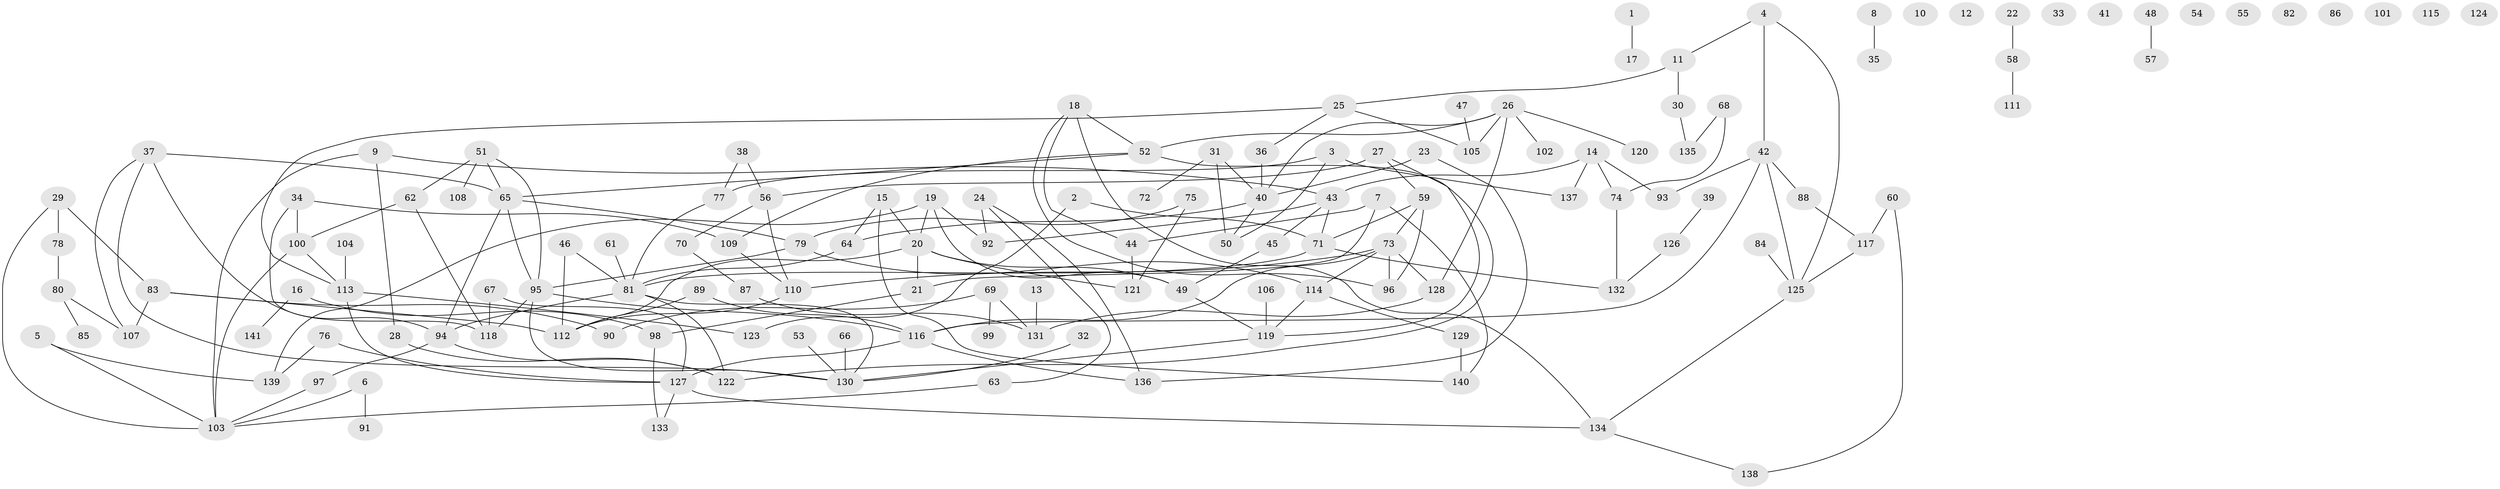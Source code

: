 // coarse degree distribution, {3: 0.19047619047619047, 6: 0.09523809523809523, 2: 0.23809523809523808, 8: 0.07142857142857142, 5: 0.047619047619047616, 1: 0.16666666666666666, 7: 0.07142857142857142, 9: 0.047619047619047616, 4: 0.047619047619047616, 12: 0.023809523809523808}
// Generated by graph-tools (version 1.1) at 2025/35/03/04/25 23:35:50]
// undirected, 141 vertices, 189 edges
graph export_dot {
  node [color=gray90,style=filled];
  1;
  2;
  3;
  4;
  5;
  6;
  7;
  8;
  9;
  10;
  11;
  12;
  13;
  14;
  15;
  16;
  17;
  18;
  19;
  20;
  21;
  22;
  23;
  24;
  25;
  26;
  27;
  28;
  29;
  30;
  31;
  32;
  33;
  34;
  35;
  36;
  37;
  38;
  39;
  40;
  41;
  42;
  43;
  44;
  45;
  46;
  47;
  48;
  49;
  50;
  51;
  52;
  53;
  54;
  55;
  56;
  57;
  58;
  59;
  60;
  61;
  62;
  63;
  64;
  65;
  66;
  67;
  68;
  69;
  70;
  71;
  72;
  73;
  74;
  75;
  76;
  77;
  78;
  79;
  80;
  81;
  82;
  83;
  84;
  85;
  86;
  87;
  88;
  89;
  90;
  91;
  92;
  93;
  94;
  95;
  96;
  97;
  98;
  99;
  100;
  101;
  102;
  103;
  104;
  105;
  106;
  107;
  108;
  109;
  110;
  111;
  112;
  113;
  114;
  115;
  116;
  117;
  118;
  119;
  120;
  121;
  122;
  123;
  124;
  125;
  126;
  127;
  128;
  129;
  130;
  131;
  132;
  133;
  134;
  135;
  136;
  137;
  138;
  139;
  140;
  141;
  1 -- 17;
  2 -- 71;
  2 -- 123;
  3 -- 50;
  3 -- 77;
  3 -- 137;
  4 -- 11;
  4 -- 42;
  4 -- 125;
  5 -- 103;
  5 -- 139;
  6 -- 91;
  6 -- 103;
  7 -- 21;
  7 -- 44;
  7 -- 140;
  8 -- 35;
  9 -- 28;
  9 -- 43;
  9 -- 103;
  11 -- 25;
  11 -- 30;
  13 -- 131;
  14 -- 43;
  14 -- 74;
  14 -- 93;
  14 -- 137;
  15 -- 20;
  15 -- 64;
  15 -- 140;
  16 -- 98;
  16 -- 141;
  18 -- 44;
  18 -- 52;
  18 -- 96;
  18 -- 134;
  19 -- 20;
  19 -- 49;
  19 -- 92;
  19 -- 139;
  20 -- 21;
  20 -- 49;
  20 -- 112;
  20 -- 121;
  21 -- 98;
  22 -- 58;
  23 -- 40;
  23 -- 136;
  24 -- 63;
  24 -- 92;
  24 -- 136;
  25 -- 36;
  25 -- 105;
  25 -- 113;
  26 -- 40;
  26 -- 52;
  26 -- 102;
  26 -- 105;
  26 -- 120;
  26 -- 128;
  27 -- 56;
  27 -- 59;
  27 -- 119;
  28 -- 122;
  29 -- 78;
  29 -- 83;
  29 -- 103;
  30 -- 135;
  31 -- 40;
  31 -- 50;
  31 -- 72;
  32 -- 130;
  34 -- 100;
  34 -- 109;
  34 -- 118;
  36 -- 40;
  37 -- 65;
  37 -- 94;
  37 -- 107;
  37 -- 130;
  38 -- 56;
  38 -- 77;
  39 -- 126;
  40 -- 50;
  40 -- 64;
  42 -- 88;
  42 -- 93;
  42 -- 116;
  42 -- 125;
  43 -- 45;
  43 -- 71;
  43 -- 92;
  44 -- 121;
  45 -- 49;
  46 -- 81;
  46 -- 112;
  47 -- 105;
  48 -- 57;
  49 -- 119;
  51 -- 62;
  51 -- 65;
  51 -- 95;
  51 -- 108;
  52 -- 65;
  52 -- 109;
  52 -- 122;
  53 -- 130;
  56 -- 70;
  56 -- 110;
  58 -- 111;
  59 -- 71;
  59 -- 73;
  59 -- 96;
  60 -- 117;
  60 -- 138;
  61 -- 81;
  62 -- 100;
  62 -- 118;
  63 -- 103;
  64 -- 81;
  65 -- 79;
  65 -- 94;
  65 -- 95;
  66 -- 130;
  67 -- 118;
  67 -- 127;
  68 -- 74;
  68 -- 135;
  69 -- 90;
  69 -- 99;
  69 -- 131;
  70 -- 87;
  71 -- 81;
  71 -- 132;
  73 -- 96;
  73 -- 110;
  73 -- 114;
  73 -- 116;
  73 -- 128;
  74 -- 132;
  75 -- 79;
  75 -- 121;
  76 -- 127;
  76 -- 139;
  77 -- 81;
  78 -- 80;
  79 -- 95;
  79 -- 114;
  80 -- 85;
  80 -- 107;
  81 -- 94;
  81 -- 122;
  81 -- 130;
  83 -- 90;
  83 -- 107;
  83 -- 112;
  84 -- 125;
  87 -- 131;
  88 -- 117;
  89 -- 112;
  89 -- 116;
  94 -- 97;
  94 -- 122;
  95 -- 116;
  95 -- 118;
  95 -- 130;
  97 -- 103;
  98 -- 133;
  100 -- 103;
  100 -- 113;
  104 -- 113;
  106 -- 119;
  109 -- 110;
  110 -- 112;
  113 -- 123;
  113 -- 127;
  114 -- 119;
  114 -- 129;
  116 -- 127;
  116 -- 136;
  117 -- 125;
  119 -- 130;
  125 -- 134;
  126 -- 132;
  127 -- 133;
  127 -- 134;
  128 -- 131;
  129 -- 140;
  134 -- 138;
}
